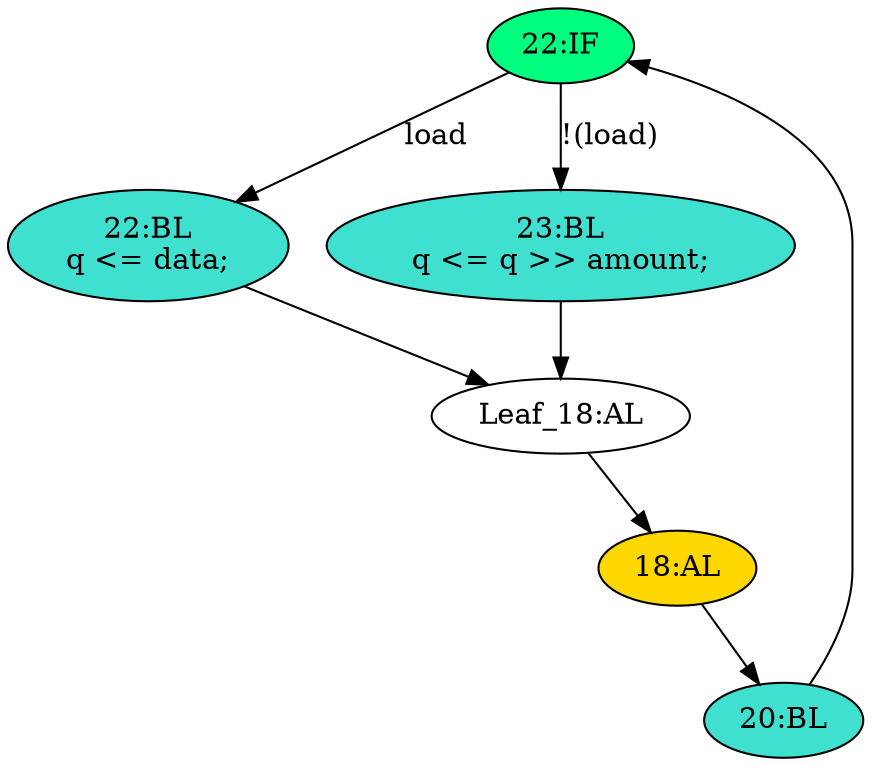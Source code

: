 strict digraph "compose( ,  )" {
	node [label="\N"];
	"22:IF"	[ast="<pyverilog.vparser.ast.IfStatement object at 0x7fcc083a3890>",
		fillcolor=springgreen,
		label="22:IF",
		statements="[]",
		style=filled,
		typ=IfStatement];
	"22:BL"	[ast="<pyverilog.vparser.ast.Block object at 0x7fcc083a3110>",
		fillcolor=turquoise,
		label="22:BL
q <= data;",
		statements="[<pyverilog.vparser.ast.NonblockingSubstitution object at 0x7fcc083a3210>]",
		style=filled,
		typ=Block];
	"22:IF" -> "22:BL"	[cond="['load']",
		label=load,
		lineno=22];
	"23:BL"	[ast="<pyverilog.vparser.ast.Block object at 0x7fcc0834ee90>",
		fillcolor=turquoise,
		label="23:BL
q <= q >> amount;",
		statements="[<pyverilog.vparser.ast.NonblockingSubstitution object at 0x7fcc083b1150>]",
		style=filled,
		typ=Block];
	"22:IF" -> "23:BL"	[cond="['load']",
		label="!(load)",
		lineno=22];
	"20:BL"	[ast="<pyverilog.vparser.ast.Block object at 0x7fcc086750d0>",
		fillcolor=turquoise,
		label="20:BL",
		statements="[]",
		style=filled,
		typ=Block];
	"20:BL" -> "22:IF"	[cond="[]",
		lineno=None];
	"Leaf_18:AL"	[def_var="['q']",
		label="Leaf_18:AL"];
	"22:BL" -> "Leaf_18:AL"	[cond="[]",
		lineno=None];
	"18:AL"	[ast="<pyverilog.vparser.ast.Always object at 0x7fcc083b71d0>",
		clk_sens=True,
		fillcolor=gold,
		label="18:AL",
		sens="['clk']",
		statements="[]",
		style=filled,
		typ=Always,
		use_var="['load', 'q', 'amount', 'data']"];
	"Leaf_18:AL" -> "18:AL";
	"18:AL" -> "20:BL"	[cond="[]",
		lineno=None];
	"23:BL" -> "Leaf_18:AL"	[cond="[]",
		lineno=None];
}
